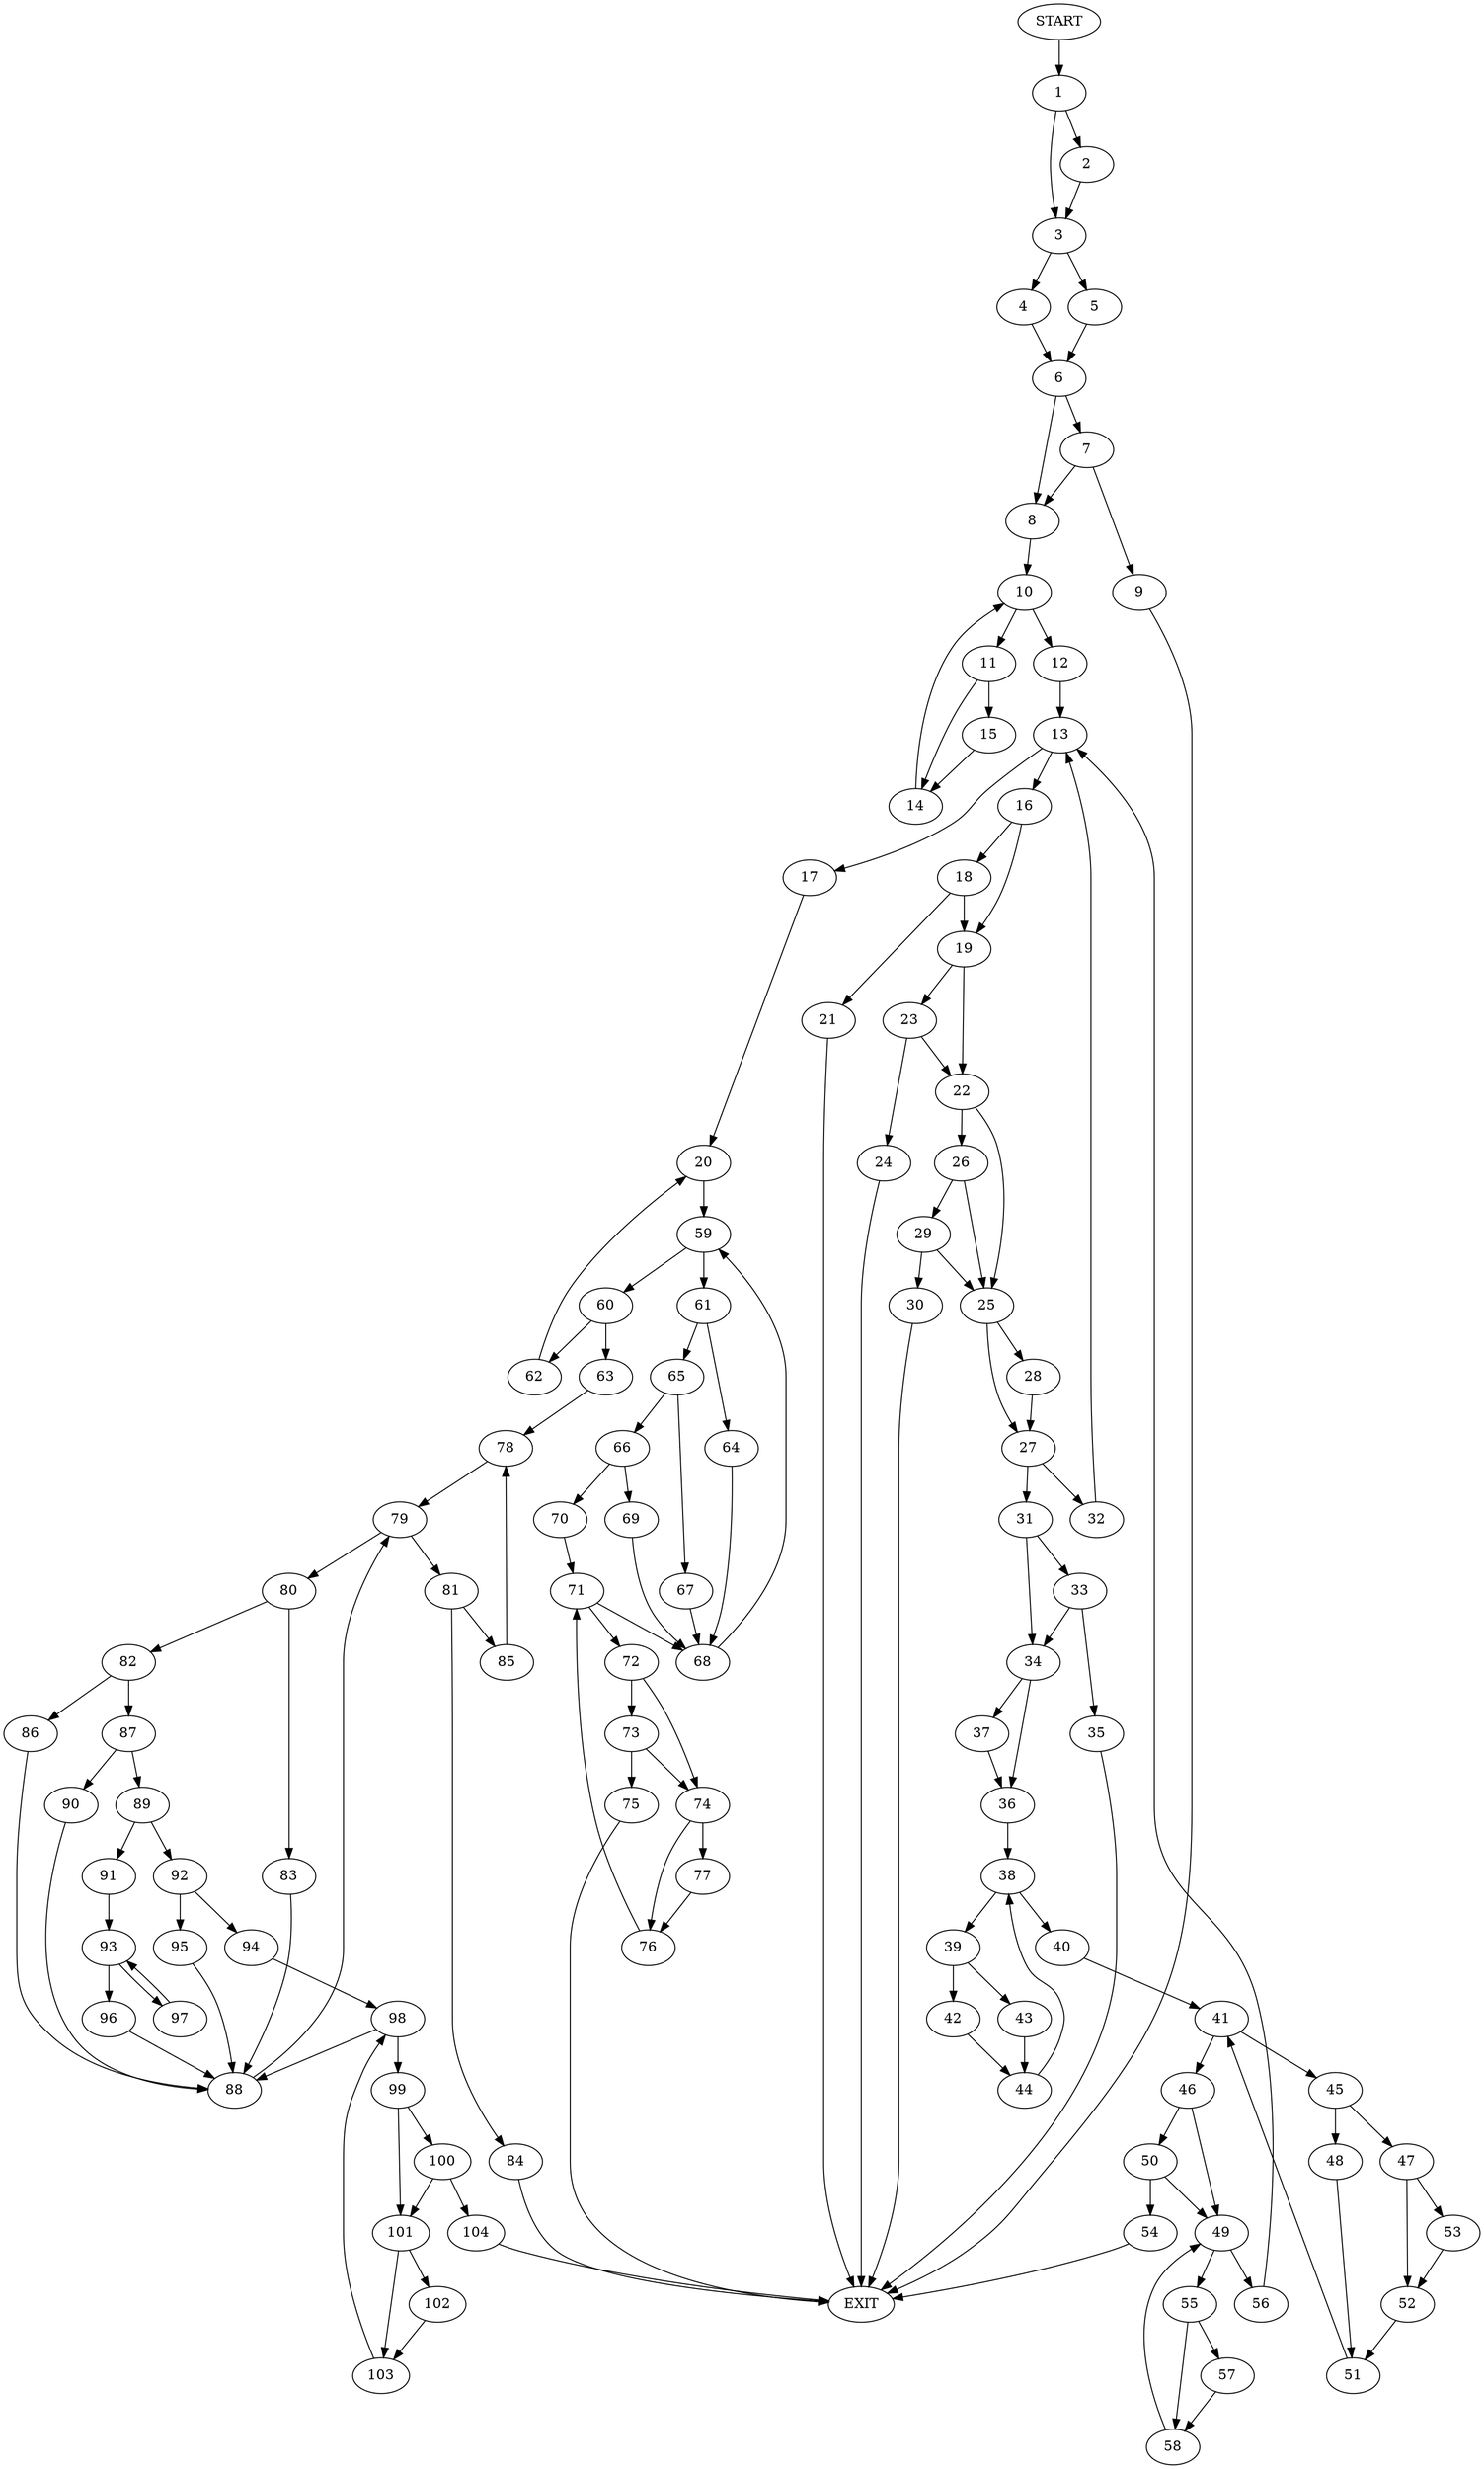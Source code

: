 digraph {
0 [label="START"]
105 [label="EXIT"]
0 -> 1
1 -> 2
1 -> 3
2 -> 3
3 -> 4
3 -> 5
5 -> 6
4 -> 6
6 -> 7
6 -> 8
7 -> 9
7 -> 8
8 -> 10
9 -> 105
10 -> 11
10 -> 12
12 -> 13
11 -> 14
11 -> 15
15 -> 14
14 -> 10
13 -> 16
13 -> 17
16 -> 18
16 -> 19
17 -> 20
18 -> 19
18 -> 21
19 -> 22
19 -> 23
21 -> 105
23 -> 22
23 -> 24
22 -> 25
22 -> 26
24 -> 105
25 -> 27
25 -> 28
26 -> 25
26 -> 29
29 -> 25
29 -> 30
30 -> 105
28 -> 27
27 -> 31
27 -> 32
31 -> 33
31 -> 34
32 -> 13
33 -> 35
33 -> 34
34 -> 36
34 -> 37
35 -> 105
36 -> 38
37 -> 36
38 -> 39
38 -> 40
40 -> 41
39 -> 42
39 -> 43
43 -> 44
42 -> 44
44 -> 38
41 -> 45
41 -> 46
45 -> 47
45 -> 48
46 -> 49
46 -> 50
48 -> 51
47 -> 52
47 -> 53
51 -> 41
53 -> 52
52 -> 51
50 -> 49
50 -> 54
49 -> 55
49 -> 56
54 -> 105
56 -> 13
55 -> 57
55 -> 58
58 -> 49
57 -> 58
20 -> 59
59 -> 60
59 -> 61
60 -> 62
60 -> 63
61 -> 64
61 -> 65
65 -> 66
65 -> 67
64 -> 68
68 -> 59
67 -> 68
66 -> 69
66 -> 70
70 -> 71
69 -> 68
71 -> 68
71 -> 72
72 -> 73
72 -> 74
73 -> 75
73 -> 74
74 -> 76
74 -> 77
75 -> 105
76 -> 71
77 -> 76
62 -> 20
63 -> 78
78 -> 79
79 -> 80
79 -> 81
80 -> 82
80 -> 83
81 -> 84
81 -> 85
82 -> 86
82 -> 87
83 -> 88
88 -> 79
86 -> 88
87 -> 89
87 -> 90
89 -> 91
89 -> 92
90 -> 88
91 -> 93
92 -> 94
92 -> 95
93 -> 96
93 -> 97
96 -> 88
97 -> 93
94 -> 98
95 -> 88
98 -> 88
98 -> 99
99 -> 100
99 -> 101
101 -> 102
101 -> 103
100 -> 104
100 -> 101
104 -> 105
102 -> 103
103 -> 98
85 -> 78
84 -> 105
}
